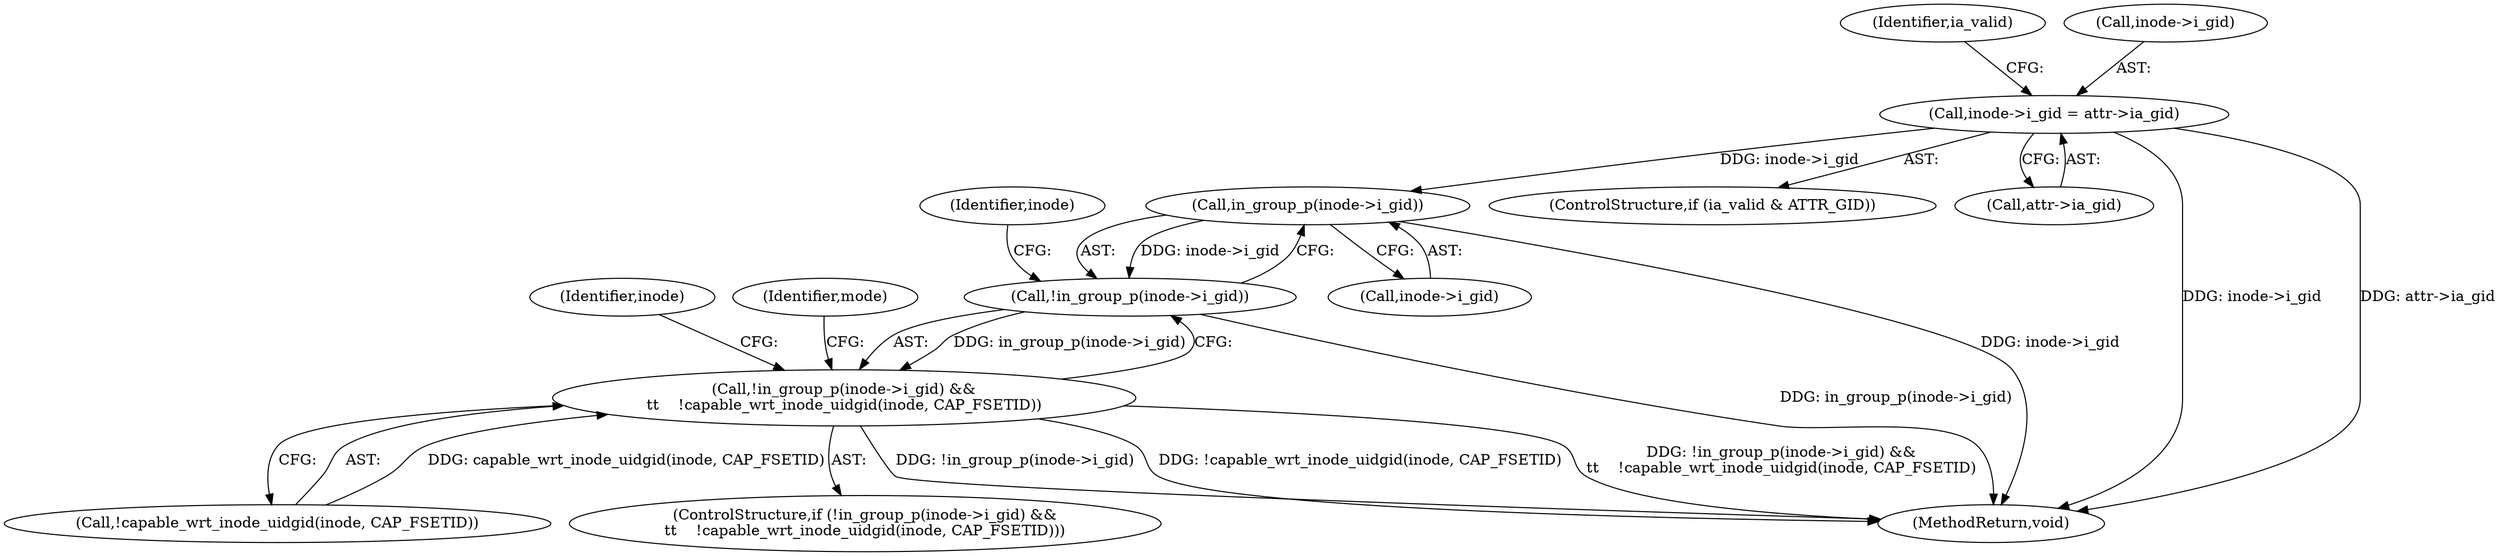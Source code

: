 digraph "0_linux_23adbe12ef7d3d4195e80800ab36b37bee28cd03_0@pointer" {
"1000125" [label="(Call,inode->i_gid = attr->ia_gid)"];
"1000197" [label="(Call,in_group_p(inode->i_gid))"];
"1000196" [label="(Call,!in_group_p(inode->i_gid))"];
"1000195" [label="(Call,!in_group_p(inode->i_gid) &&\n\t\t    !capable_wrt_inode_uidgid(inode, CAP_FSETID))"];
"1000197" [label="(Call,in_group_p(inode->i_gid))"];
"1000198" [label="(Call,inode->i_gid)"];
"1000195" [label="(Call,!in_group_p(inode->i_gid) &&\n\t\t    !capable_wrt_inode_uidgid(inode, CAP_FSETID))"];
"1000121" [label="(ControlStructure,if (ia_valid & ATTR_GID))"];
"1000201" [label="(Call,!capable_wrt_inode_uidgid(inode, CAP_FSETID))"];
"1000129" [label="(Call,attr->ia_gid)"];
"1000134" [label="(Identifier,ia_valid)"];
"1000126" [label="(Call,inode->i_gid)"];
"1000210" [label="(Identifier,inode)"];
"1000213" [label="(MethodReturn,void)"];
"1000203" [label="(Identifier,inode)"];
"1000194" [label="(ControlStructure,if (!in_group_p(inode->i_gid) &&\n\t\t    !capable_wrt_inode_uidgid(inode, CAP_FSETID)))"];
"1000196" [label="(Call,!in_group_p(inode->i_gid))"];
"1000125" [label="(Call,inode->i_gid = attr->ia_gid)"];
"1000206" [label="(Identifier,mode)"];
"1000125" -> "1000121"  [label="AST: "];
"1000125" -> "1000129"  [label="CFG: "];
"1000126" -> "1000125"  [label="AST: "];
"1000129" -> "1000125"  [label="AST: "];
"1000134" -> "1000125"  [label="CFG: "];
"1000125" -> "1000213"  [label="DDG: inode->i_gid"];
"1000125" -> "1000213"  [label="DDG: attr->ia_gid"];
"1000125" -> "1000197"  [label="DDG: inode->i_gid"];
"1000197" -> "1000196"  [label="AST: "];
"1000197" -> "1000198"  [label="CFG: "];
"1000198" -> "1000197"  [label="AST: "];
"1000196" -> "1000197"  [label="CFG: "];
"1000197" -> "1000213"  [label="DDG: inode->i_gid"];
"1000197" -> "1000196"  [label="DDG: inode->i_gid"];
"1000196" -> "1000195"  [label="AST: "];
"1000203" -> "1000196"  [label="CFG: "];
"1000195" -> "1000196"  [label="CFG: "];
"1000196" -> "1000213"  [label="DDG: in_group_p(inode->i_gid)"];
"1000196" -> "1000195"  [label="DDG: in_group_p(inode->i_gid)"];
"1000195" -> "1000194"  [label="AST: "];
"1000195" -> "1000201"  [label="CFG: "];
"1000201" -> "1000195"  [label="AST: "];
"1000206" -> "1000195"  [label="CFG: "];
"1000210" -> "1000195"  [label="CFG: "];
"1000195" -> "1000213"  [label="DDG: !in_group_p(inode->i_gid)"];
"1000195" -> "1000213"  [label="DDG: !capable_wrt_inode_uidgid(inode, CAP_FSETID)"];
"1000195" -> "1000213"  [label="DDG: !in_group_p(inode->i_gid) &&\n\t\t    !capable_wrt_inode_uidgid(inode, CAP_FSETID)"];
"1000201" -> "1000195"  [label="DDG: capable_wrt_inode_uidgid(inode, CAP_FSETID)"];
}
